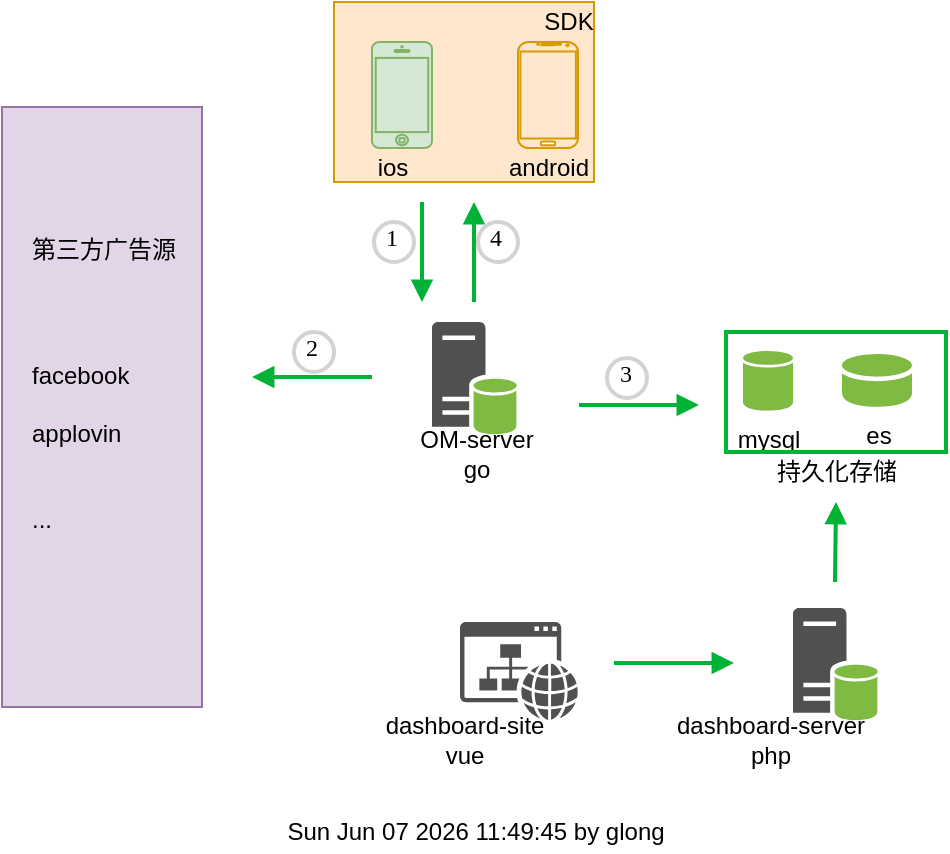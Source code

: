 <mxfile version="17.4.3" type="github">
  <diagram id="nkoD9UPmZkFPUkoBwIe8" name="Page-1">
    <mxGraphModel dx="1426" dy="793" grid="1" gridSize="10" guides="1" tooltips="1" connect="1" arrows="1" fold="1" page="1" pageScale="1" pageWidth="827" pageHeight="1169" math="0" shadow="0">
      <root>
        <mxCell id="0" />
        <mxCell id="1" parent="0" />
        <mxCell id="CbPKqj0QBvmkr95LbLcB-1" value="" style="rounded=0;whiteSpace=wrap;html=1;fillColor=#ffe6cc;strokeColor=#d79b00;" vertex="1" parent="1">
          <mxGeometry x="246" y="160" width="130" height="90" as="geometry" />
        </mxCell>
        <mxCell id="CbPKqj0QBvmkr95LbLcB-8" value="SDK" style="text;html=1;align=center;verticalAlign=middle;resizable=0;points=[];autosize=1;strokeColor=none;fillColor=none;" vertex="1" parent="1">
          <mxGeometry x="342.5" y="160" width="40" height="20" as="geometry" />
        </mxCell>
        <mxCell id="CbPKqj0QBvmkr95LbLcB-9" value="" style="rounded=0;whiteSpace=wrap;html=1;fillColor=#e1d5e7;strokeColor=#9673a6;" vertex="1" parent="1">
          <mxGeometry x="80" y="212.5" width="100" height="300" as="geometry" />
        </mxCell>
        <mxCell id="CbPKqj0QBvmkr95LbLcB-13" value="&lt;h1&gt;&lt;span style=&quot;font-size: 12px ; font-weight: 400 ; text-align: center&quot;&gt;第三方广告源&lt;/span&gt;&lt;br&gt;&lt;/h1&gt;&lt;div&gt;&lt;span style=&quot;font-size: 12px ; font-weight: 400 ; text-align: center&quot;&gt;&lt;br&gt;&lt;/span&gt;&lt;/div&gt;&lt;div&gt;&lt;span style=&quot;font-size: 12px ; font-weight: 400 ; text-align: center&quot;&gt;&lt;br&gt;&lt;/span&gt;&lt;/div&gt;&lt;div&gt;&lt;span style=&quot;font-size: 12px ; font-weight: 400 ; text-align: center&quot;&gt;facebook&lt;/span&gt;&lt;/div&gt;&lt;div&gt;&lt;span style=&quot;font-size: 12px ; font-weight: 400 ; text-align: center&quot;&gt;&lt;br&gt;&lt;/span&gt;&lt;/div&gt;&lt;div&gt;&lt;span style=&quot;font-size: 12px ; font-weight: 400 ; text-align: center&quot;&gt;applovin&lt;/span&gt;&lt;/div&gt;&lt;div&gt;&lt;span style=&quot;font-size: 12px ; font-weight: 400 ; text-align: center&quot;&gt;&lt;br&gt;&lt;/span&gt;&lt;/div&gt;&lt;div&gt;&lt;span style=&quot;font-size: 12px ; font-weight: 400 ; text-align: center&quot;&gt;&lt;br&gt;&lt;/span&gt;&lt;/div&gt;&lt;div&gt;&lt;span style=&quot;font-size: 12px ; font-weight: 400 ; text-align: center&quot;&gt;...&lt;/span&gt;&lt;/div&gt;&lt;div&gt;&lt;span style=&quot;font-size: 12px ; font-weight: 400 ; text-align: center&quot;&gt;&lt;br&gt;&lt;/span&gt;&lt;/div&gt;&lt;div&gt;&lt;span style=&quot;font-size: 12px ; font-weight: 400 ; text-align: center&quot;&gt;&amp;nbsp;&amp;nbsp;&lt;/span&gt;&lt;/div&gt;" style="text;html=1;strokeColor=none;fillColor=none;spacing=5;spacingTop=-20;whiteSpace=wrap;overflow=hidden;rounded=0;" vertex="1" parent="1">
          <mxGeometry x="90" y="260" width="80" height="190" as="geometry" />
        </mxCell>
        <mxCell id="CbPKqj0QBvmkr95LbLcB-19" value="mysql" style="sketch=0;shadow=0;dashed=0;html=1;strokeColor=none;labelPosition=center;verticalLabelPosition=bottom;verticalAlign=top;outlineConnect=0;align=center;shape=mxgraph.office.databases.database;fillColor=#7FBA42;" vertex="1" parent="1">
          <mxGeometry x="450.5" y="334.5" width="25" height="30" as="geometry" />
        </mxCell>
        <mxCell id="CbPKqj0QBvmkr95LbLcB-26" value="" style="sketch=0;pointerEvents=1;shadow=0;dashed=0;html=1;strokeColor=none;fillColor=#505050;labelPosition=center;verticalLabelPosition=bottom;verticalAlign=top;outlineConnect=0;align=center;shape=mxgraph.office.servers.database_server_green;" vertex="1" parent="1">
          <mxGeometry x="475.5" y="463" width="43" height="56" as="geometry" />
        </mxCell>
        <mxCell id="CbPKqj0QBvmkr95LbLcB-27" value="dashboard-server&lt;br&gt;php" style="text;html=1;align=center;verticalAlign=middle;resizable=0;points=[];autosize=1;strokeColor=none;fillColor=none;" vertex="1" parent="1">
          <mxGeometry x="408.5" y="514" width="110" height="30" as="geometry" />
        </mxCell>
        <mxCell id="CbPKqj0QBvmkr95LbLcB-28" value="" style="sketch=0;pointerEvents=1;shadow=0;dashed=0;html=1;strokeColor=none;fillColor=#505050;labelPosition=center;verticalLabelPosition=bottom;verticalAlign=top;outlineConnect=0;align=center;shape=mxgraph.office.concepts.website;" vertex="1" parent="1">
          <mxGeometry x="309" y="470" width="59" height="49" as="geometry" />
        </mxCell>
        <mxCell id="CbPKqj0QBvmkr95LbLcB-29" value="dashboard-site&lt;br&gt;vue" style="text;html=1;align=center;verticalAlign=middle;resizable=0;points=[];autosize=1;strokeColor=none;fillColor=none;" vertex="1" parent="1">
          <mxGeometry x="266" y="514" width="90" height="30" as="geometry" />
        </mxCell>
        <mxCell id="CbPKqj0QBvmkr95LbLcB-31" value="" style="sketch=0;pointerEvents=1;shadow=0;dashed=0;html=1;strokeColor=none;fillColor=#505050;labelPosition=center;verticalLabelPosition=bottom;verticalAlign=top;outlineConnect=0;align=center;shape=mxgraph.office.servers.database_server_green;" vertex="1" parent="1">
          <mxGeometry x="295" y="320" width="43" height="56" as="geometry" />
        </mxCell>
        <mxCell id="CbPKqj0QBvmkr95LbLcB-32" value="OM-server&lt;br&gt;go" style="text;html=1;align=center;verticalAlign=middle;resizable=0;points=[];autosize=1;strokeColor=none;fillColor=none;" vertex="1" parent="1">
          <mxGeometry x="281.5" y="371" width="70" height="30" as="geometry" />
        </mxCell>
        <mxCell id="CbPKqj0QBvmkr95LbLcB-34" value="" style="html=1;verticalLabelPosition=bottom;labelBackgroundColor=#ffffff;verticalAlign=top;shadow=0;dashed=0;strokeWidth=1;shape=mxgraph.ios7.misc.iphone;strokeColor=#82b366;fillColor=#d5e8d4;" vertex="1" parent="1">
          <mxGeometry x="265" y="180" width="30" height="53" as="geometry" />
        </mxCell>
        <mxCell id="CbPKqj0QBvmkr95LbLcB-35" value="" style="verticalLabelPosition=bottom;verticalAlign=top;html=1;shadow=0;dashed=0;strokeWidth=1;shape=mxgraph.android.phone2;strokeColor=#d79b00;fillColor=#ffe6cc;" vertex="1" parent="1">
          <mxGeometry x="338" y="180" width="30" height="53" as="geometry" />
        </mxCell>
        <mxCell id="CbPKqj0QBvmkr95LbLcB-38" value="ios" style="text;html=1;align=center;verticalAlign=middle;resizable=0;points=[];autosize=1;strokeColor=none;fillColor=none;" vertex="1" parent="1">
          <mxGeometry x="260" y="233" width="30" height="20" as="geometry" />
        </mxCell>
        <mxCell id="CbPKqj0QBvmkr95LbLcB-39" value="android" style="text;html=1;align=center;verticalAlign=middle;resizable=0;points=[];autosize=1;strokeColor=none;fillColor=none;" vertex="1" parent="1">
          <mxGeometry x="323" y="233" width="60" height="20" as="geometry" />
        </mxCell>
        <mxCell id="CbPKqj0QBvmkr95LbLcB-48" value="" style="edgeStyle=none;rounded=0;html=1;jettySize=auto;orthogonalLoop=1;strokeColor=#00B336;strokeWidth=2;fontColor=#000000;jumpStyle=none;endArrow=block;endFill=1;startArrow=none;" edge="1" parent="1">
          <mxGeometry width="100" relative="1" as="geometry">
            <mxPoint x="496.5" y="450" as="sourcePoint" />
            <mxPoint x="497" y="410" as="targetPoint" />
          </mxGeometry>
        </mxCell>
        <mxCell id="CbPKqj0QBvmkr95LbLcB-49" value="" style="edgeStyle=none;rounded=0;html=1;jettySize=auto;orthogonalLoop=1;strokeColor=#00B336;strokeWidth=2;fontColor=#000000;jumpStyle=none;endArrow=block;endFill=1;startArrow=none;" edge="1" parent="1">
          <mxGeometry width="100" relative="1" as="geometry">
            <mxPoint x="386" y="490.5" as="sourcePoint" />
            <mxPoint x="446" y="490.5" as="targetPoint" />
          </mxGeometry>
        </mxCell>
        <mxCell id="CbPKqj0QBvmkr95LbLcB-50" value="" style="edgeStyle=none;rounded=0;html=1;jettySize=auto;orthogonalLoop=1;strokeColor=#00B336;strokeWidth=2;fontColor=#000000;jumpStyle=none;endArrow=block;endFill=1;startArrow=none;" edge="1" parent="1">
          <mxGeometry width="100" relative="1" as="geometry">
            <mxPoint x="265" y="347.5" as="sourcePoint" />
            <mxPoint x="205" y="347.5" as="targetPoint" />
          </mxGeometry>
        </mxCell>
        <mxCell id="CbPKqj0QBvmkr95LbLcB-52" value="" style="edgeStyle=none;rounded=0;html=1;entryX=0;entryY=0.5;jettySize=auto;orthogonalLoop=1;strokeColor=#00B336;strokeWidth=2;fontColor=#000000;jumpStyle=none;endArrow=block;endFill=1;startArrow=none;" edge="1" parent="1">
          <mxGeometry width="100" relative="1" as="geometry">
            <mxPoint x="368.5" y="361.5" as="sourcePoint" />
            <mxPoint x="428.5" y="361.5" as="targetPoint" />
          </mxGeometry>
        </mxCell>
        <mxCell id="CbPKqj0QBvmkr95LbLcB-53" value="" style="edgeStyle=none;rounded=0;html=1;jettySize=auto;orthogonalLoop=1;strokeColor=#00B336;strokeWidth=2;fontColor=#000000;jumpStyle=none;endArrow=block;endFill=1;startArrow=none;" edge="1" parent="1">
          <mxGeometry width="100" relative="1" as="geometry">
            <mxPoint x="290" y="260" as="sourcePoint" />
            <mxPoint x="290" y="310" as="targetPoint" />
          </mxGeometry>
        </mxCell>
        <mxCell id="CbPKqj0QBvmkr95LbLcB-54" value="1" style="ellipse;whiteSpace=wrap;html=1;aspect=fixed;strokeWidth=2;fontFamily=Tahoma;spacingBottom=4;spacingRight=2;strokeColor=#d3d3d3;" vertex="1" parent="1">
          <mxGeometry x="266" y="270" width="20" height="20" as="geometry" />
        </mxCell>
        <mxCell id="CbPKqj0QBvmkr95LbLcB-55" value="2" style="ellipse;whiteSpace=wrap;html=1;aspect=fixed;strokeWidth=2;fontFamily=Tahoma;spacingBottom=4;spacingRight=2;strokeColor=#d3d3d3;" vertex="1" parent="1">
          <mxGeometry x="226" y="325" width="20" height="20" as="geometry" />
        </mxCell>
        <mxCell id="CbPKqj0QBvmkr95LbLcB-56" value="" style="edgeStyle=none;rounded=0;html=1;jettySize=auto;orthogonalLoop=1;strokeColor=#00B336;strokeWidth=2;fontColor=#000000;jumpStyle=none;endArrow=block;endFill=1;startArrow=none;" edge="1" parent="1">
          <mxGeometry width="100" relative="1" as="geometry">
            <mxPoint x="316" y="310" as="sourcePoint" />
            <mxPoint x="316" y="260" as="targetPoint" />
          </mxGeometry>
        </mxCell>
        <mxCell id="CbPKqj0QBvmkr95LbLcB-59" value="3" style="ellipse;whiteSpace=wrap;html=1;aspect=fixed;strokeWidth=2;fontFamily=Tahoma;spacingBottom=4;spacingRight=2;strokeColor=#d3d3d3;" vertex="1" parent="1">
          <mxGeometry x="382.5" y="338" width="20" height="20" as="geometry" />
        </mxCell>
        <mxCell id="CbPKqj0QBvmkr95LbLcB-65" value="" style="rounded=0;whiteSpace=wrap;html=1;fillColor=none;strokeColor=#00B336;strokeWidth=2;" vertex="1" parent="1">
          <mxGeometry x="442" y="325" width="110" height="60" as="geometry" />
        </mxCell>
        <mxCell id="CbPKqj0QBvmkr95LbLcB-66" value="es" style="sketch=0;shadow=0;dashed=0;html=1;strokeColor=none;labelPosition=center;verticalLabelPosition=bottom;verticalAlign=top;outlineConnect=0;align=center;shape=mxgraph.office.databases.database_mini_1;fillColor=#7FBA42;" vertex="1" parent="1">
          <mxGeometry x="500" y="336" width="35" height="27" as="geometry" />
        </mxCell>
        <mxCell id="CbPKqj0QBvmkr95LbLcB-69" value="4" style="ellipse;whiteSpace=wrap;html=1;aspect=fixed;strokeWidth=2;fontFamily=Tahoma;spacingBottom=4;spacingRight=2;strokeColor=#d3d3d3;" vertex="1" parent="1">
          <mxGeometry x="318" y="270" width="20" height="20" as="geometry" />
        </mxCell>
        <mxCell id="CbPKqj0QBvmkr95LbLcB-70" value="持久化存储" style="text;html=1;align=center;verticalAlign=middle;resizable=0;points=[];autosize=1;strokeColor=none;fillColor=none;" vertex="1" parent="1">
          <mxGeometry x="457" y="385" width="80" height="20" as="geometry" />
        </mxCell>
        <UserObject label="%date{ddd mmm dd yyyy HH:MM:ss}% by glong" placeholders="1" id="CbPKqj0QBvmkr95LbLcB-71">
          <mxCell style="text;html=1;strokeColor=none;fillColor=none;align=center;verticalAlign=middle;whiteSpace=wrap;overflow=hidden;" vertex="1" parent="1">
            <mxGeometry x="189.5" y="565" width="254" height="20" as="geometry" />
          </mxCell>
        </UserObject>
      </root>
    </mxGraphModel>
  </diagram>
</mxfile>
